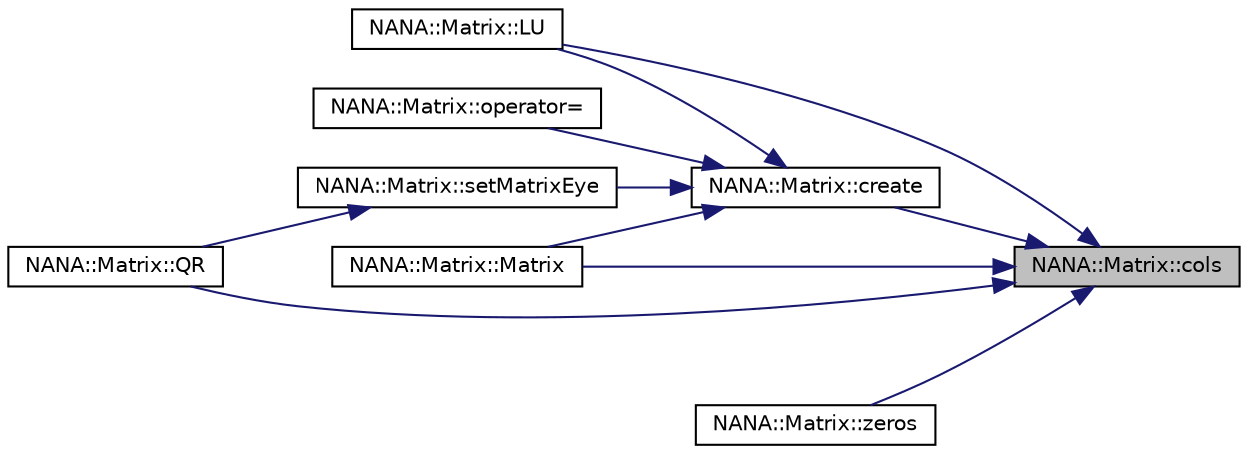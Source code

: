 digraph "NANA::Matrix::cols"
{
 // LATEX_PDF_SIZE
  edge [fontname="Helvetica",fontsize="10",labelfontname="Helvetica",labelfontsize="10"];
  node [fontname="Helvetica",fontsize="10",shape=record];
  rankdir="RL";
  Node1 [label="NANA::Matrix::cols",height=0.2,width=0.4,color="black", fillcolor="grey75", style="filled", fontcolor="black",tooltip="获取矩阵的列数"];
  Node1 -> Node2 [dir="back",color="midnightblue",fontsize="10",style="solid",fontname="Helvetica"];
  Node2 [label="NANA::Matrix::create",height=0.2,width=0.4,color="black", fillcolor="white", style="filled",URL="$class_n_a_n_a_1_1_matrix.html#a9143733c65d050c962bb9ea8fe03d19b",tooltip="申请内存"];
  Node2 -> Node3 [dir="back",color="midnightblue",fontsize="10",style="solid",fontname="Helvetica"];
  Node3 [label="NANA::Matrix::LU",height=0.2,width=0.4,color="black", fillcolor="white", style="filled",URL="$class_n_a_n_a_1_1_matrix.html#a4fa999237fe4b55b662bcd8e38707d1e",tooltip="实现矩阵的LU分解"];
  Node2 -> Node4 [dir="back",color="midnightblue",fontsize="10",style="solid",fontname="Helvetica"];
  Node4 [label="NANA::Matrix::Matrix",height=0.2,width=0.4,color="black", fillcolor="white", style="filled",URL="$class_n_a_n_a_1_1_matrix.html#a200779713f922b3c87ad193b3ea7f6b4",tooltip="构造函数，主动申请与管理内存"];
  Node2 -> Node5 [dir="back",color="midnightblue",fontsize="10",style="solid",fontname="Helvetica"];
  Node5 [label="NANA::Matrix::operator=",height=0.2,width=0.4,color="black", fillcolor="white", style="filled",URL="$class_n_a_n_a_1_1_matrix.html#af8f91cc9e267b3c55d0b8e6cb80351c4",tooltip="等于时"];
  Node2 -> Node6 [dir="back",color="midnightblue",fontsize="10",style="solid",fontname="Helvetica"];
  Node6 [label="NANA::Matrix::setMatrixEye",height=0.2,width=0.4,color="black", fillcolor="white", style="filled",URL="$class_n_a_n_a_1_1_matrix.html#a0a5423a5d4ad70b3225216b7a6542ee4",tooltip="将当前矩阵设置为单位矩阵"];
  Node6 -> Node7 [dir="back",color="midnightblue",fontsize="10",style="solid",fontname="Helvetica"];
  Node7 [label="NANA::Matrix::QR",height=0.2,width=0.4,color="black", fillcolor="white", style="filled",URL="$class_n_a_n_a_1_1_matrix.html#a521948ec0114d2e2204782b2bfd11bb0",tooltip="基于豪斯荷尔德变换实现矩阵的QR分解"];
  Node1 -> Node3 [dir="back",color="midnightblue",fontsize="10",style="solid",fontname="Helvetica"];
  Node1 -> Node4 [dir="back",color="midnightblue",fontsize="10",style="solid",fontname="Helvetica"];
  Node1 -> Node7 [dir="back",color="midnightblue",fontsize="10",style="solid",fontname="Helvetica"];
  Node1 -> Node8 [dir="back",color="midnightblue",fontsize="10",style="solid",fontname="Helvetica"];
  Node8 [label="NANA::Matrix::zeros",height=0.2,width=0.4,color="black", fillcolor="white", style="filled",URL="$class_n_a_n_a_1_1_matrix.html#aca43ab15a7bcbb1b79bba0e384064194",tooltip="生成全0矩阵"];
}
